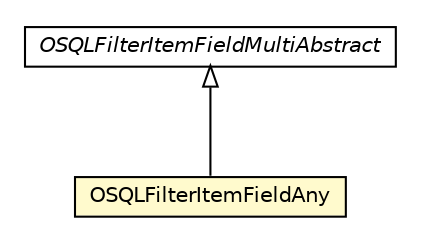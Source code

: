 #!/usr/local/bin/dot
#
# Class diagram 
# Generated by UMLGraph version R5_6-24-gf6e263 (http://www.umlgraph.org/)
#

digraph G {
	edge [fontname="Helvetica",fontsize=10,labelfontname="Helvetica",labelfontsize=10];
	node [fontname="Helvetica",fontsize=10,shape=plaintext];
	nodesep=0.25;
	ranksep=0.5;
	// com.orientechnologies.orient.core.sql.filter.OSQLFilterItemFieldMultiAbstract
	c6039882 [label=<<table title="com.orientechnologies.orient.core.sql.filter.OSQLFilterItemFieldMultiAbstract" border="0" cellborder="1" cellspacing="0" cellpadding="2" port="p" href="./OSQLFilterItemFieldMultiAbstract.html">
		<tr><td><table border="0" cellspacing="0" cellpadding="1">
<tr><td align="center" balign="center"><font face="Helvetica-Oblique"> OSQLFilterItemFieldMultiAbstract </font></td></tr>
		</table></td></tr>
		</table>>, URL="./OSQLFilterItemFieldMultiAbstract.html", fontname="Helvetica", fontcolor="black", fontsize=10.0];
	// com.orientechnologies.orient.core.sql.filter.OSQLFilterItemFieldAny
	c6039884 [label=<<table title="com.orientechnologies.orient.core.sql.filter.OSQLFilterItemFieldAny" border="0" cellborder="1" cellspacing="0" cellpadding="2" port="p" bgcolor="lemonChiffon" href="./OSQLFilterItemFieldAny.html">
		<tr><td><table border="0" cellspacing="0" cellpadding="1">
<tr><td align="center" balign="center"> OSQLFilterItemFieldAny </td></tr>
		</table></td></tr>
		</table>>, URL="./OSQLFilterItemFieldAny.html", fontname="Helvetica", fontcolor="black", fontsize=10.0];
	//com.orientechnologies.orient.core.sql.filter.OSQLFilterItemFieldAny extends com.orientechnologies.orient.core.sql.filter.OSQLFilterItemFieldMultiAbstract
	c6039882:p -> c6039884:p [dir=back,arrowtail=empty];
}

